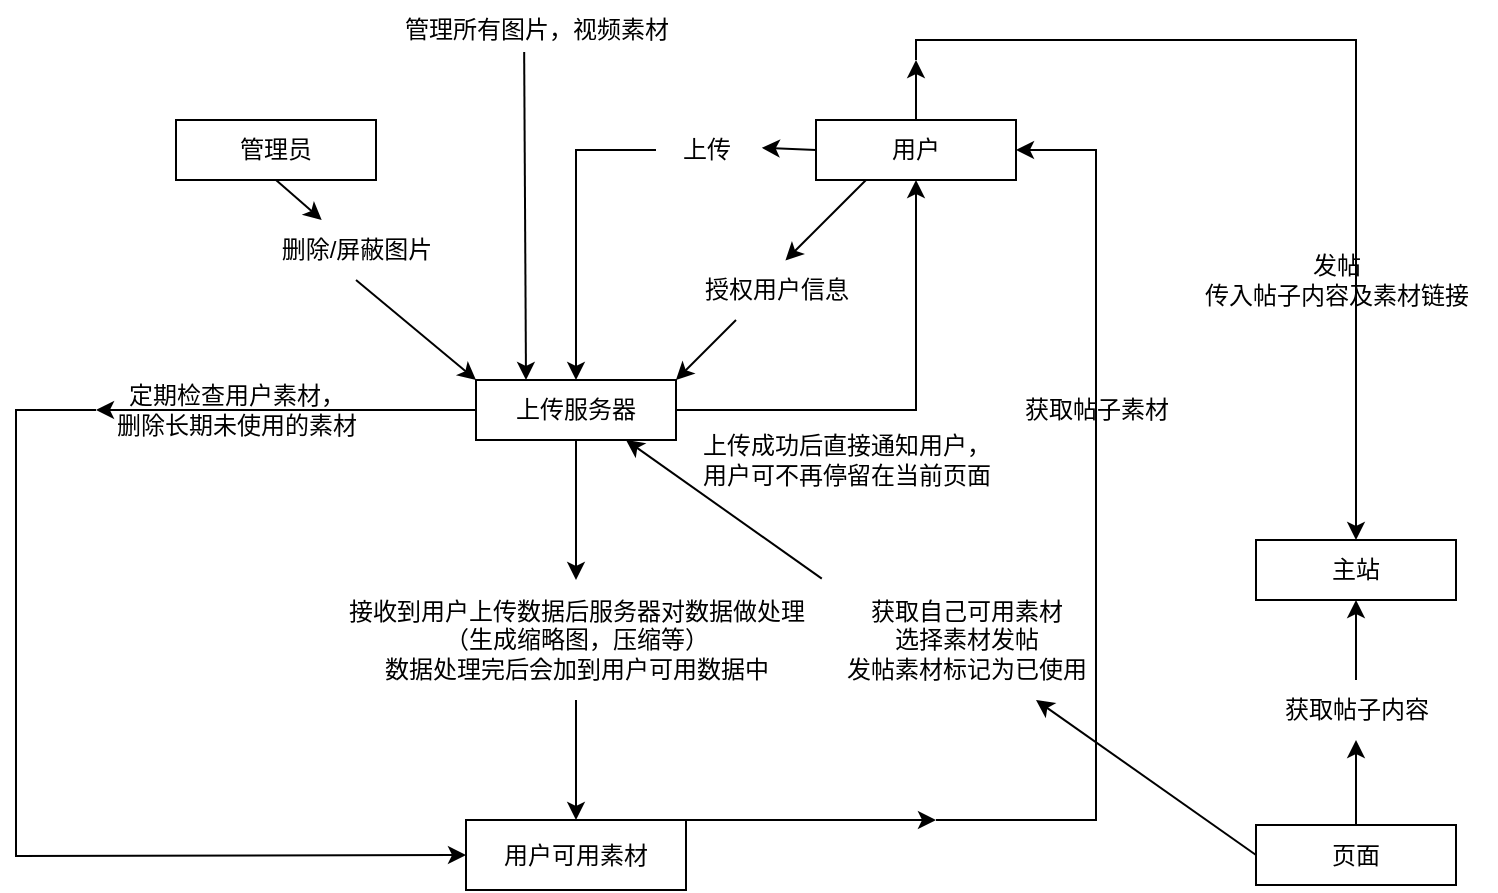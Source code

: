 <mxfile version="25.0.3">
  <diagram name="第 1 页" id="TpkOAIIkjXfuxRcWigH8">
    <mxGraphModel dx="1140" dy="760" grid="1" gridSize="10" guides="1" tooltips="1" connect="1" arrows="1" fold="1" page="1" pageScale="1" pageWidth="1654" pageHeight="2336" math="0" shadow="0">
      <root>
        <mxCell id="0" />
        <mxCell id="1" parent="0" />
        <mxCell id="wqhQY9ebzxbw89WSfwtM-1" value="用户" style="rounded=0;whiteSpace=wrap;html=1;" vertex="1" parent="1">
          <mxGeometry x="470" y="60" width="100" height="30" as="geometry" />
        </mxCell>
        <mxCell id="wqhQY9ebzxbw89WSfwtM-12" value="" style="edgeStyle=orthogonalEdgeStyle;rounded=0;orthogonalLoop=1;jettySize=auto;html=1;" edge="1" parent="1" source="wqhQY9ebzxbw89WSfwtM-13" target="wqhQY9ebzxbw89WSfwtM-11">
          <mxGeometry relative="1" as="geometry" />
        </mxCell>
        <mxCell id="wqhQY9ebzxbw89WSfwtM-3" value="上传服务器" style="rounded=0;whiteSpace=wrap;html=1;" vertex="1" parent="1">
          <mxGeometry x="300" y="190" width="100" height="30" as="geometry" />
        </mxCell>
        <mxCell id="wqhQY9ebzxbw89WSfwtM-6" value="" style="endArrow=classic;html=1;rounded=0;exitX=0;exitY=0.5;exitDx=0;exitDy=0;entryX=0.5;entryY=0;entryDx=0;entryDy=0;" edge="1" parent="1" source="wqhQY9ebzxbw89WSfwtM-7" target="wqhQY9ebzxbw89WSfwtM-3">
          <mxGeometry width="50" height="50" relative="1" as="geometry">
            <mxPoint x="500" y="380" as="sourcePoint" />
            <mxPoint x="350" y="80" as="targetPoint" />
            <Array as="points">
              <mxPoint x="350" y="75" />
            </Array>
          </mxGeometry>
        </mxCell>
        <mxCell id="wqhQY9ebzxbw89WSfwtM-8" value="" style="endArrow=classic;html=1;rounded=0;exitX=1;exitY=0.5;exitDx=0;exitDy=0;entryX=0.5;entryY=1;entryDx=0;entryDy=0;" edge="1" parent="1" source="wqhQY9ebzxbw89WSfwtM-3" target="wqhQY9ebzxbw89WSfwtM-1">
          <mxGeometry width="50" height="50" relative="1" as="geometry">
            <mxPoint x="500" y="380" as="sourcePoint" />
            <mxPoint x="550" y="330" as="targetPoint" />
            <Array as="points">
              <mxPoint x="520" y="205" />
            </Array>
          </mxGeometry>
        </mxCell>
        <mxCell id="wqhQY9ebzxbw89WSfwtM-9" value="上传成功后直接通知用户，&lt;div&gt;用户可不再停留在当前页面&lt;/div&gt;" style="text;html=1;align=center;verticalAlign=middle;resizable=0;points=[];autosize=1;strokeColor=none;fillColor=none;" vertex="1" parent="1">
          <mxGeometry x="400" y="210" width="170" height="40" as="geometry" />
        </mxCell>
        <mxCell id="wqhQY9ebzxbw89WSfwtM-11" value="用户可用素材" style="whiteSpace=wrap;html=1;rounded=0;" vertex="1" parent="1">
          <mxGeometry x="295" y="410" width="110" height="35" as="geometry" />
        </mxCell>
        <mxCell id="wqhQY9ebzxbw89WSfwtM-14" value="" style="endArrow=classic;html=1;rounded=0;entryX=1;entryY=0.5;entryDx=0;entryDy=0;" edge="1" parent="1" target="wqhQY9ebzxbw89WSfwtM-1">
          <mxGeometry width="50" height="50" relative="1" as="geometry">
            <mxPoint x="530" y="410" as="sourcePoint" />
            <mxPoint x="720" y="170" as="targetPoint" />
            <Array as="points">
              <mxPoint x="610" y="410" />
              <mxPoint x="610" y="75" />
            </Array>
          </mxGeometry>
        </mxCell>
        <mxCell id="wqhQY9ebzxbw89WSfwtM-16" value="" style="endArrow=classic;html=1;rounded=0;exitX=0;exitY=0.5;exitDx=0;exitDy=0;entryX=0;entryY=0.5;entryDx=0;entryDy=0;" edge="1" parent="1" source="wqhQY9ebzxbw89WSfwtM-17" target="wqhQY9ebzxbw89WSfwtM-11">
          <mxGeometry width="50" height="50" relative="1" as="geometry">
            <mxPoint x="500" y="380" as="sourcePoint" />
            <mxPoint x="80" y="420" as="targetPoint" />
            <Array as="points">
              <mxPoint x="70" y="205" />
              <mxPoint x="70" y="428" />
            </Array>
          </mxGeometry>
        </mxCell>
        <mxCell id="wqhQY9ebzxbw89WSfwtM-18" value="管理所有图片，视频素材" style="text;html=1;align=center;verticalAlign=middle;resizable=0;points=[];autosize=1;strokeColor=none;fillColor=none;" vertex="1" parent="1">
          <mxGeometry x="250" width="160" height="30" as="geometry" />
        </mxCell>
        <mxCell id="wqhQY9ebzxbw89WSfwtM-19" value="" style="endArrow=classic;html=1;rounded=0;exitX=0.463;exitY=0.867;exitDx=0;exitDy=0;exitPerimeter=0;entryX=0.25;entryY=0;entryDx=0;entryDy=0;" edge="1" parent="1" source="wqhQY9ebzxbw89WSfwtM-18" target="wqhQY9ebzxbw89WSfwtM-3">
          <mxGeometry width="50" height="50" relative="1" as="geometry">
            <mxPoint x="450" y="360" as="sourcePoint" />
            <mxPoint x="500" y="310" as="targetPoint" />
          </mxGeometry>
        </mxCell>
        <mxCell id="wqhQY9ebzxbw89WSfwtM-20" value="" style="endArrow=classic;html=1;rounded=0;entryX=0.5;entryY=0;entryDx=0;entryDy=0;" edge="1" parent="1" target="wqhQY9ebzxbw89WSfwtM-22">
          <mxGeometry width="50" height="50" relative="1" as="geometry">
            <mxPoint x="520" y="30" as="sourcePoint" />
            <mxPoint x="740" y="250" as="targetPoint" />
            <Array as="points">
              <mxPoint x="520" y="20" />
              <mxPoint x="740" y="20" />
            </Array>
          </mxGeometry>
        </mxCell>
        <mxCell id="wqhQY9ebzxbw89WSfwtM-22" value="主站" style="rounded=0;whiteSpace=wrap;html=1;" vertex="1" parent="1">
          <mxGeometry x="690" y="270" width="100" height="30" as="geometry" />
        </mxCell>
        <mxCell id="wqhQY9ebzxbw89WSfwtM-23" value="页面" style="rounded=0;whiteSpace=wrap;html=1;" vertex="1" parent="1">
          <mxGeometry x="690" y="412.5" width="100" height="30" as="geometry" />
        </mxCell>
        <mxCell id="wqhQY9ebzxbw89WSfwtM-24" value="" style="endArrow=classic;html=1;rounded=0;exitX=0.5;exitY=0;exitDx=0;exitDy=0;entryX=0.5;entryY=1;entryDx=0;entryDy=0;" edge="1" parent="1" source="wqhQY9ebzxbw89WSfwtM-25" target="wqhQY9ebzxbw89WSfwtM-22">
          <mxGeometry width="50" height="50" relative="1" as="geometry">
            <mxPoint x="540" y="360" as="sourcePoint" />
            <mxPoint x="590" y="310" as="targetPoint" />
          </mxGeometry>
        </mxCell>
        <mxCell id="wqhQY9ebzxbw89WSfwtM-26" value="" style="endArrow=classic;html=1;rounded=0;exitX=-0.015;exitY=-0.011;exitDx=0;exitDy=0;entryX=0.75;entryY=1;entryDx=0;entryDy=0;exitPerimeter=0;" edge="1" parent="1" source="wqhQY9ebzxbw89WSfwtM-15" target="wqhQY9ebzxbw89WSfwtM-3">
          <mxGeometry width="50" height="50" relative="1" as="geometry">
            <mxPoint x="540" y="360" as="sourcePoint" />
            <mxPoint x="590" y="310" as="targetPoint" />
          </mxGeometry>
        </mxCell>
        <mxCell id="wqhQY9ebzxbw89WSfwtM-28" value="" style="endArrow=classic;html=1;rounded=0;entryX=1;entryY=0;entryDx=0;entryDy=0;" edge="1" parent="1" target="wqhQY9ebzxbw89WSfwtM-3">
          <mxGeometry width="50" height="50" relative="1" as="geometry">
            <mxPoint x="430" y="160" as="sourcePoint" />
            <mxPoint x="460" y="280" as="targetPoint" />
          </mxGeometry>
        </mxCell>
        <mxCell id="wqhQY9ebzxbw89WSfwtM-30" value="管理员" style="rounded=0;whiteSpace=wrap;html=1;" vertex="1" parent="1">
          <mxGeometry x="150" y="60" width="100" height="30" as="geometry" />
        </mxCell>
        <mxCell id="wqhQY9ebzxbw89WSfwtM-31" value="" style="endArrow=classic;html=1;rounded=0;exitX=0.5;exitY=1;exitDx=0;exitDy=0;entryX=0;entryY=0;entryDx=0;entryDy=0;" edge="1" parent="1" source="wqhQY9ebzxbw89WSfwtM-32" target="wqhQY9ebzxbw89WSfwtM-3">
          <mxGeometry width="50" height="50" relative="1" as="geometry">
            <mxPoint x="400" y="270" as="sourcePoint" />
            <mxPoint x="450" y="220" as="targetPoint" />
          </mxGeometry>
        </mxCell>
        <mxCell id="wqhQY9ebzxbw89WSfwtM-33" value="" style="endArrow=classic;html=1;rounded=0;exitX=0.5;exitY=1;exitDx=0;exitDy=0;" edge="1" parent="1" source="wqhQY9ebzxbw89WSfwtM-30" target="wqhQY9ebzxbw89WSfwtM-32">
          <mxGeometry width="50" height="50" relative="1" as="geometry">
            <mxPoint x="200" y="90" as="sourcePoint" />
            <mxPoint x="190" y="110" as="targetPoint" />
          </mxGeometry>
        </mxCell>
        <mxCell id="wqhQY9ebzxbw89WSfwtM-32" value="删除/屏蔽图片" style="text;html=1;align=center;verticalAlign=middle;resizable=0;points=[];autosize=1;strokeColor=none;fillColor=none;" vertex="1" parent="1">
          <mxGeometry x="190" y="110" width="100" height="30" as="geometry" />
        </mxCell>
        <mxCell id="wqhQY9ebzxbw89WSfwtM-34" value="" style="endArrow=classic;html=1;rounded=0;exitX=0;exitY=0.5;exitDx=0;exitDy=0;entryX=0;entryY=0.5;entryDx=0;entryDy=0;" edge="1" parent="1" source="wqhQY9ebzxbw89WSfwtM-3" target="wqhQY9ebzxbw89WSfwtM-17">
          <mxGeometry width="50" height="50" relative="1" as="geometry">
            <mxPoint x="300" y="205" as="sourcePoint" />
            <mxPoint x="295" y="428" as="targetPoint" />
            <Array as="points" />
          </mxGeometry>
        </mxCell>
        <mxCell id="wqhQY9ebzxbw89WSfwtM-17" value="定期检查用户素材，&lt;div&gt;删除长期未使用的素材&lt;/div&gt;" style="text;html=1;align=center;verticalAlign=middle;resizable=0;points=[];autosize=1;strokeColor=none;fillColor=none;" vertex="1" parent="1">
          <mxGeometry x="110" y="185" width="140" height="40" as="geometry" />
        </mxCell>
        <mxCell id="wqhQY9ebzxbw89WSfwtM-35" value="" style="edgeStyle=orthogonalEdgeStyle;rounded=0;orthogonalLoop=1;jettySize=auto;html=1;" edge="1" parent="1" source="wqhQY9ebzxbw89WSfwtM-3" target="wqhQY9ebzxbw89WSfwtM-13">
          <mxGeometry relative="1" as="geometry">
            <mxPoint x="350" y="220" as="sourcePoint" />
            <mxPoint x="350" y="410" as="targetPoint" />
          </mxGeometry>
        </mxCell>
        <mxCell id="wqhQY9ebzxbw89WSfwtM-13" value="接收到用户上传数据后服务器对数据做处理&lt;div&gt;（生成缩略图，压缩等）&lt;/div&gt;&lt;div&gt;数据处理完后会加到用户可用数据中&lt;/div&gt;" style="text;html=1;align=center;verticalAlign=middle;resizable=0;points=[];autosize=1;strokeColor=none;fillColor=none;" vertex="1" parent="1">
          <mxGeometry x="225" y="290" width="250" height="60" as="geometry" />
        </mxCell>
        <mxCell id="wqhQY9ebzxbw89WSfwtM-36" value="" style="endArrow=classic;html=1;rounded=0;exitX=0;exitY=0.5;exitDx=0;exitDy=0;entryX=0.75;entryY=1;entryDx=0;entryDy=0;" edge="1" parent="1" source="wqhQY9ebzxbw89WSfwtM-23" target="wqhQY9ebzxbw89WSfwtM-15">
          <mxGeometry width="50" height="50" relative="1" as="geometry">
            <mxPoint x="690" y="428" as="sourcePoint" />
            <mxPoint x="375" y="220" as="targetPoint" />
          </mxGeometry>
        </mxCell>
        <mxCell id="wqhQY9ebzxbw89WSfwtM-15" value="获取自己可用素材&lt;div&gt;选择素材发帖&lt;/div&gt;&lt;div&gt;发帖素材标记为已使用&lt;/div&gt;" style="text;html=1;align=center;verticalAlign=middle;resizable=0;points=[];autosize=1;strokeColor=none;fillColor=none;" vertex="1" parent="1">
          <mxGeometry x="475" y="290" width="140" height="60" as="geometry" />
        </mxCell>
        <mxCell id="wqhQY9ebzxbw89WSfwtM-39" value="" style="endArrow=classic;html=1;rounded=0;exitX=0.25;exitY=1;exitDx=0;exitDy=0;entryX=0.547;entryY=0.009;entryDx=0;entryDy=0;entryPerimeter=0;" edge="1" parent="1" source="wqhQY9ebzxbw89WSfwtM-1" target="wqhQY9ebzxbw89WSfwtM-29">
          <mxGeometry width="50" height="50" relative="1" as="geometry">
            <mxPoint x="495" y="90" as="sourcePoint" />
            <mxPoint x="400" y="190" as="targetPoint" />
          </mxGeometry>
        </mxCell>
        <mxCell id="wqhQY9ebzxbw89WSfwtM-29" value="授权用户信息" style="text;html=1;align=center;verticalAlign=middle;resizable=0;points=[];autosize=1;strokeColor=none;fillColor=none;" vertex="1" parent="1">
          <mxGeometry x="400" y="130" width="100" height="30" as="geometry" />
        </mxCell>
        <mxCell id="wqhQY9ebzxbw89WSfwtM-40" value="" style="endArrow=classic;html=1;rounded=0;exitX=0;exitY=0.5;exitDx=0;exitDy=0;entryX=1.058;entryY=0.464;entryDx=0;entryDy=0;entryPerimeter=0;" edge="1" parent="1" source="wqhQY9ebzxbw89WSfwtM-1" target="wqhQY9ebzxbw89WSfwtM-7">
          <mxGeometry width="50" height="50" relative="1" as="geometry">
            <mxPoint x="470" y="75" as="sourcePoint" />
            <mxPoint x="350" y="190" as="targetPoint" />
            <Array as="points" />
          </mxGeometry>
        </mxCell>
        <mxCell id="wqhQY9ebzxbw89WSfwtM-7" value="上传" style="text;html=1;align=center;verticalAlign=middle;resizable=0;points=[];autosize=1;strokeColor=none;fillColor=none;" vertex="1" parent="1">
          <mxGeometry x="390" y="60" width="50" height="30" as="geometry" />
        </mxCell>
        <mxCell id="wqhQY9ebzxbw89WSfwtM-42" value="" style="endArrow=classic;html=1;rounded=0;exitX=0.5;exitY=0;exitDx=0;exitDy=0;" edge="1" parent="1" source="wqhQY9ebzxbw89WSfwtM-1">
          <mxGeometry width="50" height="50" relative="1" as="geometry">
            <mxPoint x="520" y="60" as="sourcePoint" />
            <mxPoint x="520" y="30" as="targetPoint" />
            <Array as="points" />
          </mxGeometry>
        </mxCell>
        <mxCell id="wqhQY9ebzxbw89WSfwtM-21" value="发帖&lt;div&gt;传入帖子内容及素材链接&lt;/div&gt;" style="text;html=1;align=center;verticalAlign=middle;resizable=0;points=[];autosize=1;strokeColor=none;fillColor=none;" vertex="1" parent="1">
          <mxGeometry x="650" y="120" width="160" height="40" as="geometry" />
        </mxCell>
        <mxCell id="wqhQY9ebzxbw89WSfwtM-43" value="" style="endArrow=classic;html=1;rounded=0;exitX=0.5;exitY=0;exitDx=0;exitDy=0;entryX=0.5;entryY=1;entryDx=0;entryDy=0;" edge="1" parent="1" source="wqhQY9ebzxbw89WSfwtM-23" target="wqhQY9ebzxbw89WSfwtM-25">
          <mxGeometry width="50" height="50" relative="1" as="geometry">
            <mxPoint x="740" y="413" as="sourcePoint" />
            <mxPoint x="740" y="300" as="targetPoint" />
          </mxGeometry>
        </mxCell>
        <mxCell id="wqhQY9ebzxbw89WSfwtM-25" value="获取帖子内容" style="text;html=1;align=center;verticalAlign=middle;resizable=0;points=[];autosize=1;strokeColor=none;fillColor=none;" vertex="1" parent="1">
          <mxGeometry x="690" y="340" width="100" height="30" as="geometry" />
        </mxCell>
        <mxCell id="wqhQY9ebzxbw89WSfwtM-44" value="" style="endArrow=classic;html=1;rounded=0;exitX=1;exitY=0;exitDx=0;exitDy=0;" edge="1" parent="1" source="wqhQY9ebzxbw89WSfwtM-11">
          <mxGeometry width="50" height="50" relative="1" as="geometry">
            <mxPoint x="405" y="410" as="sourcePoint" />
            <mxPoint x="530" y="410" as="targetPoint" />
            <Array as="points" />
          </mxGeometry>
        </mxCell>
        <mxCell id="wqhQY9ebzxbw89WSfwtM-27" value="获取帖子素材" style="text;html=1;align=center;verticalAlign=middle;resizable=0;points=[];autosize=1;strokeColor=none;fillColor=none;" vertex="1" parent="1">
          <mxGeometry x="560" y="190" width="100" height="30" as="geometry" />
        </mxCell>
      </root>
    </mxGraphModel>
  </diagram>
</mxfile>
